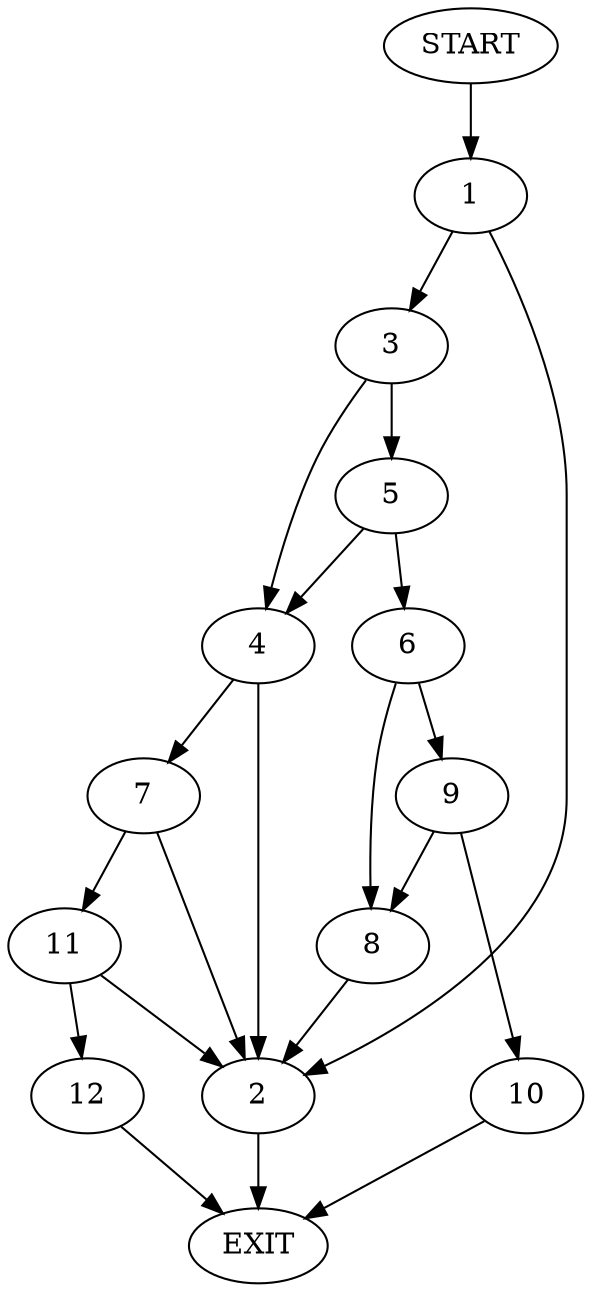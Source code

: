 digraph {
0 [label="START"]
13 [label="EXIT"]
0 -> 1
1 -> 2
1 -> 3
2 -> 13
3 -> 4
3 -> 5
5 -> 4
5 -> 6
4 -> 2
4 -> 7
6 -> 8
6 -> 9
9 -> 10
9 -> 8
8 -> 2
10 -> 13
7 -> 2
7 -> 11
11 -> 2
11 -> 12
12 -> 13
}

